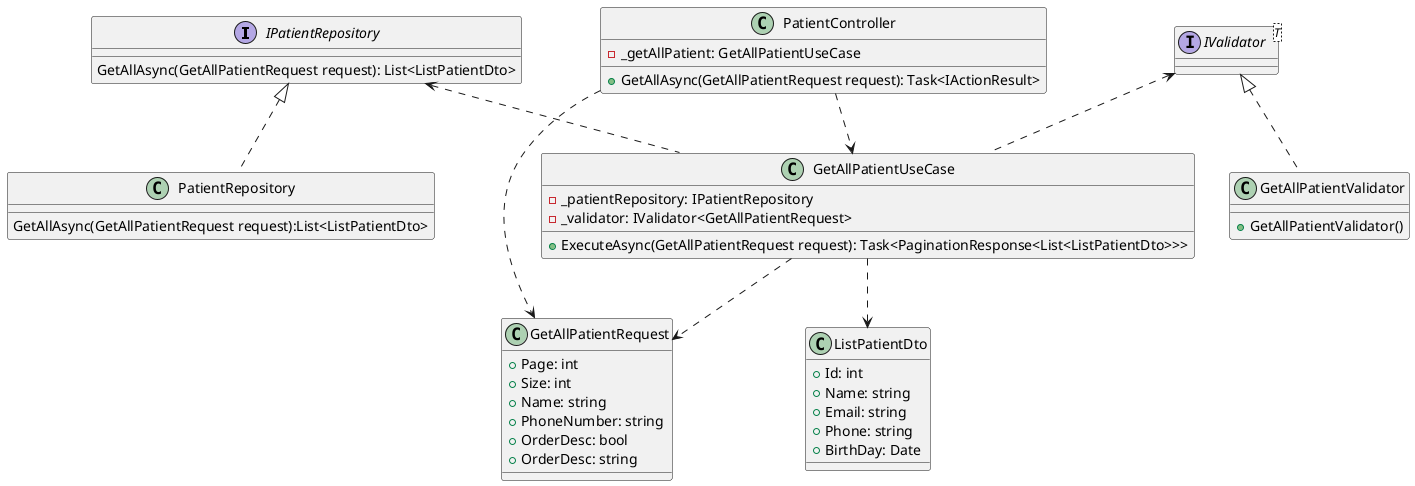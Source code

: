 @startuml
interface IPatientRepository{
GetAllAsync(GetAllPatientRequest request): List<ListPatientDto>
}
interface IValidator<T>

class PatientRepository {
GetAllAsync(GetAllPatientRequest request):List<ListPatientDto>
}

class GetAllPatientUseCase {
  - _patientRepository: IPatientRepository
  - _validator: IValidator<GetAllPatientRequest>
  + ExecuteAsync(GetAllPatientRequest request): Task<PaginationResponse<List<ListPatientDto>>>
}

class GetAllPatientValidator {
  + GetAllPatientValidator()
}

class PatientController {
  - _getAllPatient: GetAllPatientUseCase
  + GetAllAsync(GetAllPatientRequest request): Task<IActionResult>
}

class GetAllPatientRequest {
  + Page: int
  + Size: int
  + Name: string
  + PhoneNumber: string
  + OrderDesc: bool
  + OrderDesc: string
}
class ListPatientDto{
+ Id: int
+ Name: string
+ Email: string
+ Phone: string
+ BirthDay: Date
}



IPatientRepository <|.. PatientRepository
IPatientRepository <.. GetAllPatientUseCase
IValidator <|.. GetAllPatientValidator
IValidator <.. GetAllPatientUseCase


GetAllPatientUseCase ..> GetAllPatientRequest
PatientController ..> GetAllPatientUseCase
PatientController ..> GetAllPatientRequest
GetAllPatientUseCase ..> ListPatientDto
@enduml
